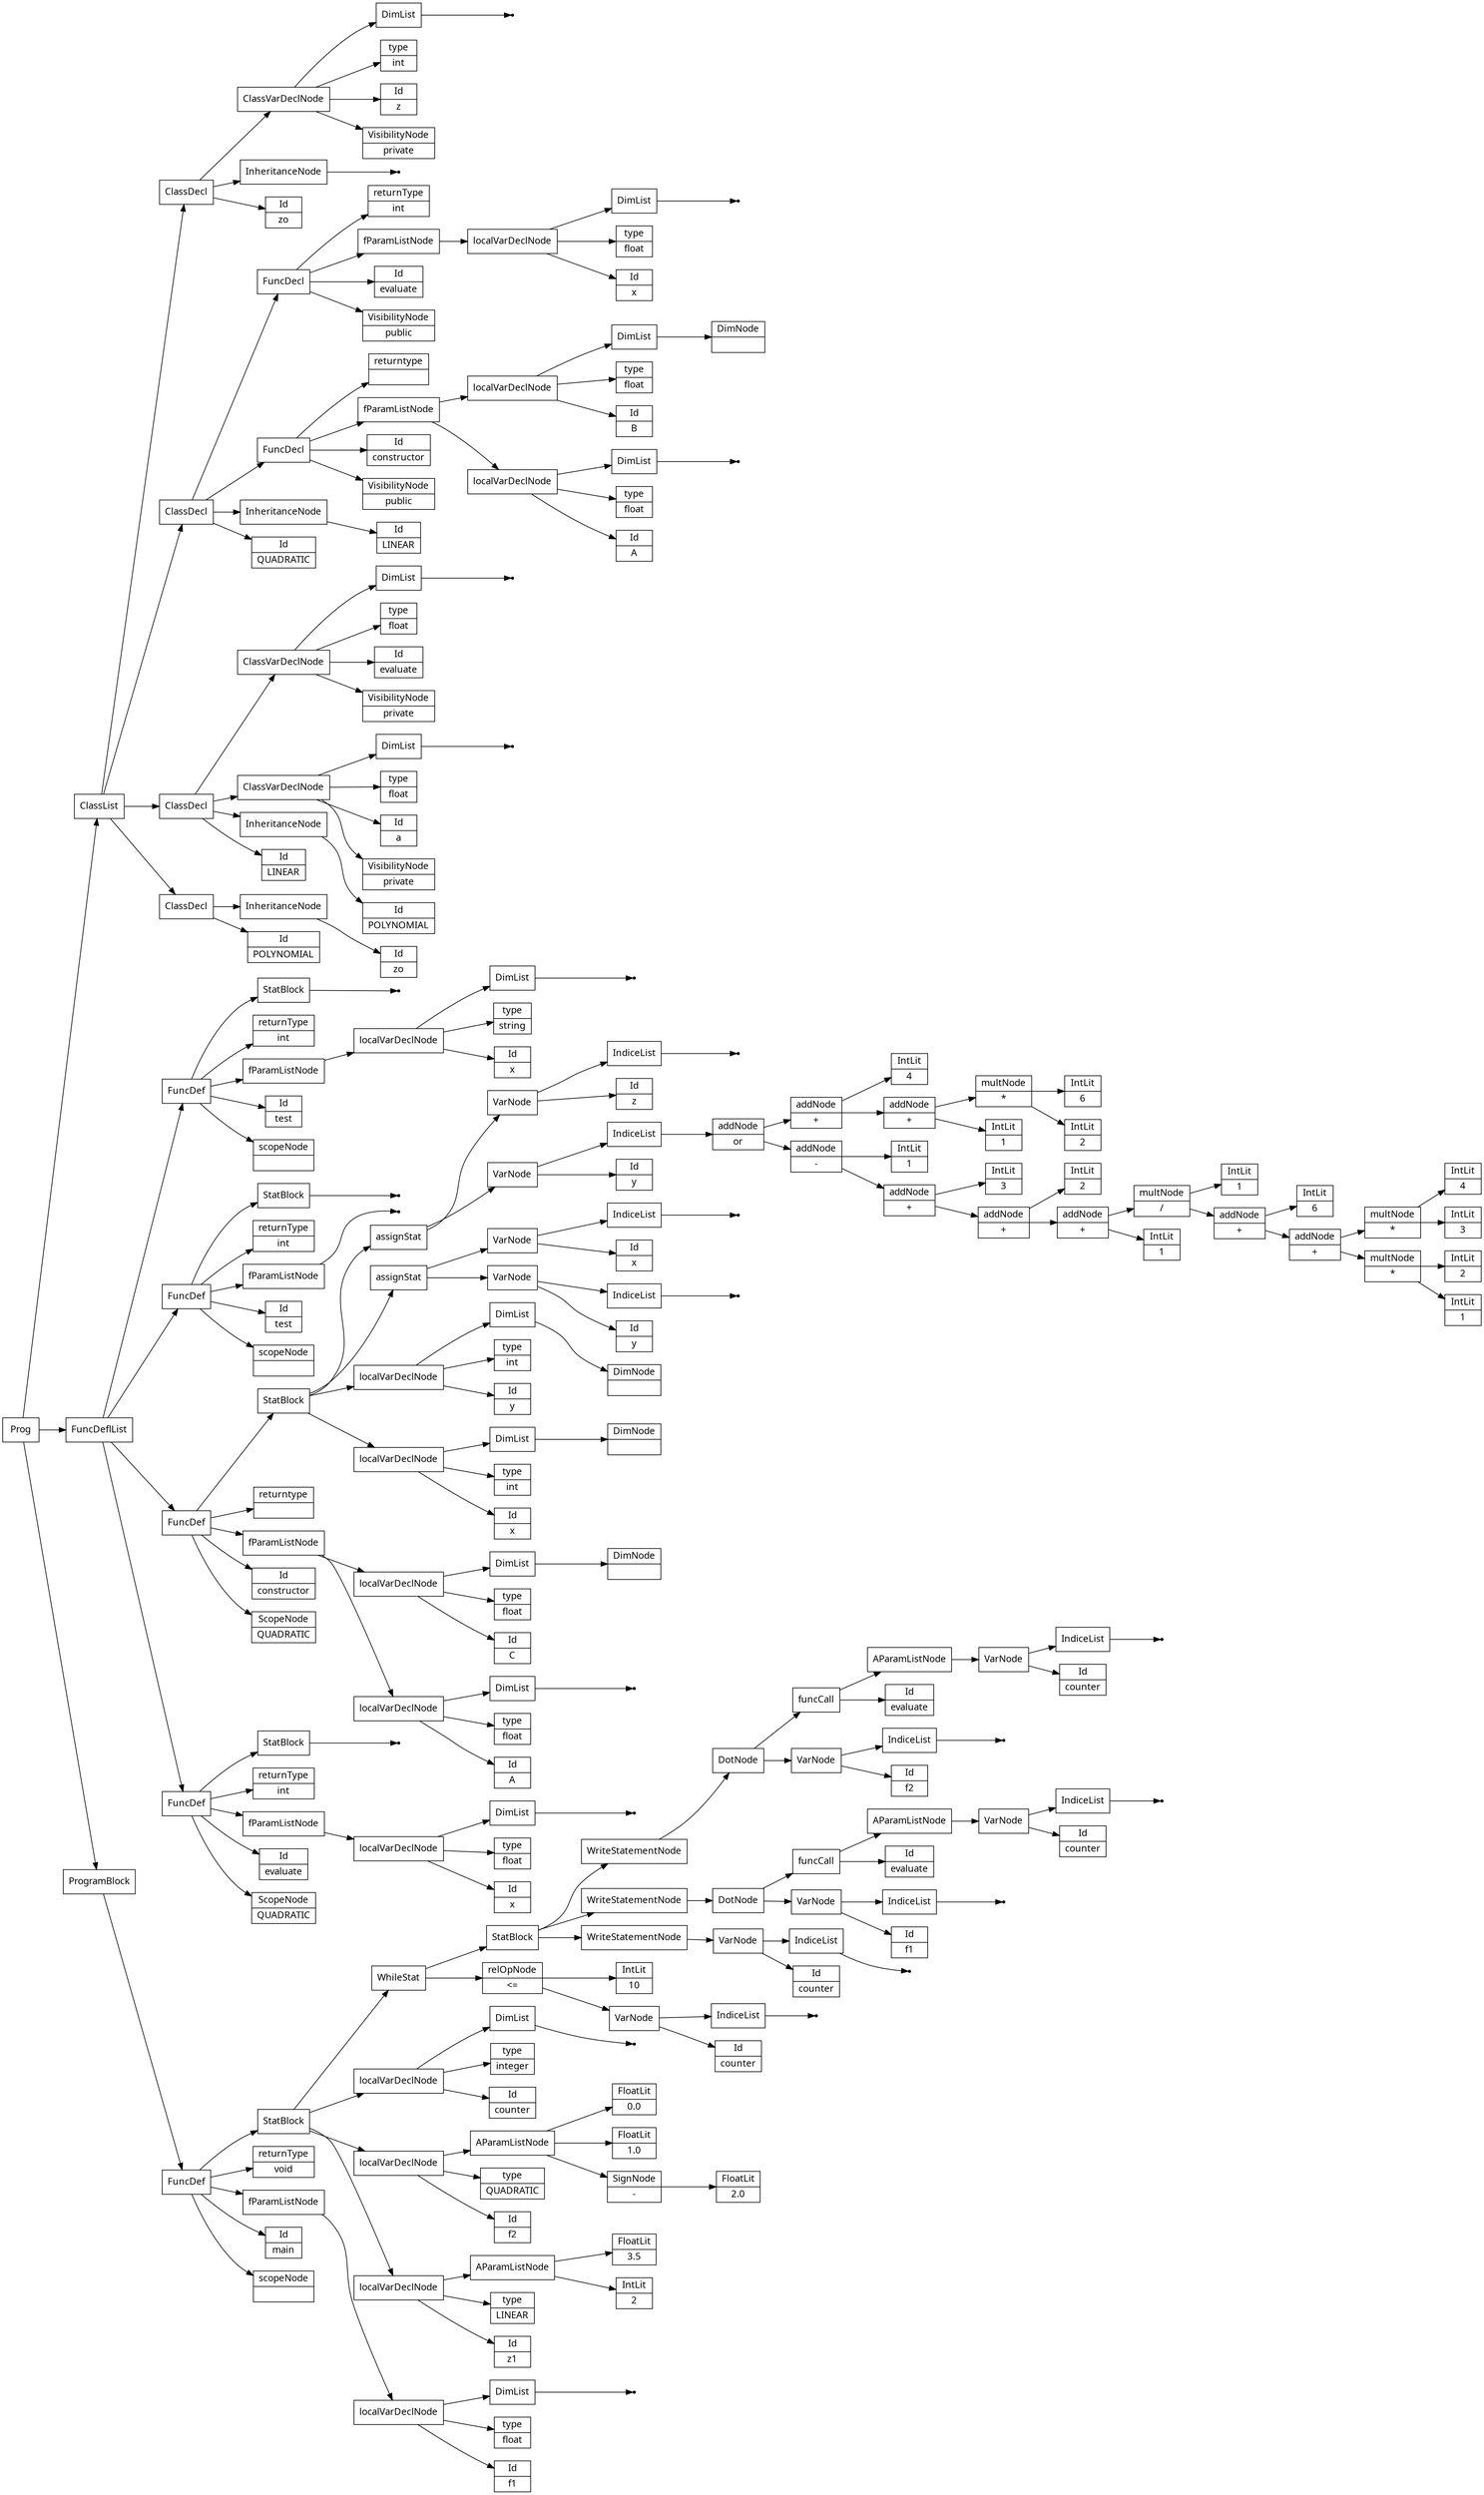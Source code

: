 digraph AST {
node [shape=record];
 node [fontname=Sans];charset="UTF-8" splines=true splines=spline rankdir =LR ordering="out"
0[label="Id|POLYNOMIAL"];
2[label="Id|zo"];
3[label="InheritanceNode"];
3->2;
4[label="ClassDecl"];
4->3;
4->0;
5[label="Id|LINEAR"];
7[label="Id|POLYNOMIAL"];
8[label="InheritanceNode"];
8->7;
9[label="VisibilityNode|private"];
10[label="Id|a"];
11[label="type|float"];
none13[shape="point"];
14[label="DimList"];
14->none13;
15[label="ClassVarDeclNode"];
15->14;
15->11;
15->10;
15->9;
16[label="VisibilityNode|private"];
17[label="Id|evaluate"];
18[label="type|float"];
none20[shape="point"];
21[label="DimList"];
21->none20;
22[label="ClassVarDeclNode"];
22->21;
22->18;
22->17;
22->16;
23[label="ClassDecl"];
23->22;
23->15;
23->8;
23->5;
24[label="Id|QUADRATIC"];
26[label="Id|LINEAR"];
27[label="InheritanceNode"];
27->26;
28[label="VisibilityNode|public"];
29[label="Id|constructor"];
31[label="Id|A"];
32[label="type|float"];
none34[shape="point"];
35[label="DimList"];
35->none34;
36[label="localVarDeclNode"];
36->35;
36->32;
36->31;
37[label="Id|B"];
38[label="type|float"];
40[label="DimNode|"];
41[label="DimList"];
41->40;
42[label="localVarDeclNode"];
42->41;
42->38;
42->37;
43[label="fParamListNode"];
43->42;
43->36;
44[label="returntype| "];
45[label="FuncDecl"];
45->44;
45->43;
45->29;
45->28;
46[label="VisibilityNode|public"];
47[label="Id|evaluate"];
49[label="Id|x"];
50[label="type|float"];
none52[shape="point"];
53[label="DimList"];
53->none52;
54[label="localVarDeclNode"];
54->53;
54->50;
54->49;
55[label="fParamListNode"];
55->54;
56[label="returnType|int"];
57[label="FuncDecl"];
57->56;
57->55;
57->47;
57->46;
58[label="ClassDecl"];
58->57;
58->45;
58->27;
58->24;
59[label="Id|zo"];
none61[shape="point"];
62[label="InheritanceNode"];
62->none61;
63[label="VisibilityNode|private"];
64[label="Id|z"];
65[label="type|int"];
none67[shape="point"];
68[label="DimList"];
68->none67;
69[label="ClassVarDeclNode"];
69->68;
69->65;
69->64;
69->63;
70[label="ClassDecl"];
70->69;
70->62;
70->59;
72[label="Id|evaluate"];
74[label="Id|x"];
75[label="type|float"];
none77[shape="point"];
78[label="DimList"];
78->none77;
79[label="localVarDeclNode"];
79->78;
79->75;
79->74;
80[label="fParamListNode"];
80->79;
81[label="returnType|int"];
none83[shape="point"];
84[label="StatBlock"];
84->none83;
85[label="FuncDef"];
71[label="ScopeNode|QUADRATIC"];
85->84;
85->81;
85->80;
85->72;
85->71;
87[label="Id|constructor"];
89[label="Id|A"];
90[label="type|float"];
none92[shape="point"];
93[label="DimList"];
93->none92;
94[label="localVarDeclNode"];
94->93;
94->90;
94->89;
95[label="Id|C"];
96[label="type|float"];
98[label="DimNode|"];
99[label="DimList"];
99->98;
100[label="localVarDeclNode"];
100->99;
100->96;
100->95;
101[label="fParamListNode"];
101->100;
101->94;
102[label="returntype| "];
104[label="Id|x"];
105[label="type|int"];
107[label="DimNode|"];
108[label="DimList"];
108->107;
109[label="localVarDeclNode"];
109->108;
109->105;
109->104;
110[label="Id|y"];
111[label="type|int"];
113[label="DimNode|"];
114[label="DimList"];
114->113;
115[label="localVarDeclNode"];
115->114;
115->111;
115->110;
116[label="Id|y"];
none118[shape="point"];
119[label="IndiceList"];
119->none118;
120[label="VarNode"];
120->119;
120->116;
121[label="Id|x"];
none123[shape="point"];
124[label="IndiceList"];
124->none123;
125[label="VarNode"];
125->124;
125->121;
126[label="assignStat"];
126->125;
126->120;
127[label="Id|y"];
129[label="IntLit|1"];
130[label="addNode|+"];
131[label="IntLit|1"];
132[label="multNode|*"];
133[label="IntLit|2"];
132->133;
132->131;
134[label="addNode|+"];
135[label="IntLit|3"];
136[label="multNode|*"];
137[label="IntLit|4"];
136->137;
136->135;
134->136;
134->132;
138[label="addNode|+"];
139[label="IntLit|6"];
138->139;
138->134;
140[label="multNode|/"];
141[label="IntLit|1"];
140->141;
140->138;
130->140;
130->129;
142[label="addNode|+"];
143[label="IntLit|2"];
142->143;
142->130;
144[label="addNode|+"];
145[label="IntLit|3"];
144->145;
144->142;
146[label="addNode|-"];
147[label="IntLit|1"];
146->147;
146->144;
148[label="addNode|or"];
149[label="IntLit|1"];
150[label="addNode|+"];
151[label="IntLit|2"];
152[label="multNode|*"];
153[label="IntLit|6"];
152->153;
152->151;
150->152;
150->149;
154[label="addNode|+"];
155[label="IntLit|4"];
154->155;
154->150;
148->154;
148->146;
156[label="IndiceList"];
156->148;
157[label="VarNode"];
157->156;
157->127;
158[label="Id|z"];
none160[shape="point"];
161[label="IndiceList"];
161->none160;
162[label="VarNode"];
162->161;
162->158;
163[label="assignStat"];
163->162;
163->157;
164[label="StatBlock"];
164->163;
164->126;
164->115;
164->109;
165[label="FuncDef"];
86[label="ScopeNode|QUADRATIC"];
165->164;
165->102;
165->101;
165->87;
165->86;
167[label="scopeNode| "];
169[label="Id|f1"];
170[label="type|float"];
none172[shape="point"];
173[label="DimList"];
173->none172;
174[label="localVarDeclNode"];
174->173;
174->170;
174->169;
175[label="fParamListNode"];
175->174;
176[label="returnType|void"];
178[label="Id|z1"];
179[label="type|LINEAR"];
181[label="IntLit|2"];
182[label="FloatLit|3.5"];
183[label="AParamListNode"];
183->182;
183->181;
184[label="localVarDeclNode"];
184->183;
184->179;
184->178;
185[label="Id|f2"];
186[label="type|QUADRATIC"];
188[label="SignNode|-"];
189[label="FloatLit|2.0"];
188->189;
190[label="FloatLit|1.0"];
191[label="FloatLit|0.0"];
192[label="AParamListNode"];
192->191;
192->190;
192->188;
193[label="localVarDeclNode"];
193->192;
193->186;
193->185;
194[label="Id|counter"];
195[label="type|integer"];
none197[shape="point"];
198[label="DimList"];
198->none197;
199[label="localVarDeclNode"];
199->198;
199->195;
199->194;
200[label="Id|counter"];
none202[shape="point"];
203[label="IndiceList"];
203->none202;
204[label="VarNode"];
204->203;
204->200;
205[label="relOpNode|\<="];
206[label="IntLit|10"];
205->206;
205->204;
208[label="Id|counter"];
none210[shape="point"];
211[label="IndiceList"];
211->none210;
212[label="VarNode"];
212->211;
212->208;
213[label="WriteStatementNode"];
213->212;
214[label="Id|f1"];
none216[shape="point"];
217[label="IndiceList"];
217->none216;
218[label="VarNode"];
218->217;
218->214;
219[label="Id|evaluate"];
221[label="Id|counter"];
none223[shape="point"];
224[label="IndiceList"];
224->none223;
225[label="VarNode"];
225->224;
225->221;
226[label="AParamListNode"];
226->225;
227[label="funcCall"];
227->226;
227->219;
228[label="DotNode"];
228->227;
228->218;
229[label="WriteStatementNode"];
229->228;
230[label="Id|f2"];
none232[shape="point"];
233[label="IndiceList"];
233->none232;
234[label="VarNode"];
234->233;
234->230;
235[label="Id|evaluate"];
237[label="Id|counter"];
none239[shape="point"];
240[label="IndiceList"];
240->none239;
241[label="VarNode"];
241->240;
241->237;
242[label="AParamListNode"];
242->241;
243[label="funcCall"];
243->242;
243->235;
244[label="DotNode"];
244->243;
244->234;
245[label="WriteStatementNode"];
245->244;
246[label="StatBlock"];
246->245;
246->229;
246->213;
247[label="WhileStat"];
247->246;
247->205;
248[label="StatBlock"];
248->247;
248->199;
248->193;
248->184;
249[label="FuncDef"];
166[label="Id|main"];
249->248;
249->176;
249->175;
249->166;
249->167;
251[label="scopeNode| "];
none253[shape="point"];
254[label="fParamListNode"];
254->none253;
255[label="returnType|int"];
none257[shape="point"];
258[label="StatBlock"];
258->none257;
259[label="FuncDef"];
250[label="Id|test"];
259->258;
259->255;
259->254;
259->250;
259->251;
261[label="scopeNode| "];
263[label="Id|x"];
264[label="type|string"];
none266[shape="point"];
267[label="DimList"];
267->none266;
268[label="localVarDeclNode"];
268->267;
268->264;
268->263;
269[label="fParamListNode"];
269->268;
270[label="returnType|int"];
none272[shape="point"];
273[label="StatBlock"];
273->none272;
274[label="FuncDef"];
260[label="Id|test"];
274->273;
274->270;
274->269;
274->260;
274->261;
275[label="ClassList"];
276[label="FuncDeflList"];
277[label="Prog"];
278[label="ProgramBlock"];
276->274;
276->259;
278->249;
276->165;
276->85;
275->70;
275->58;
275->23;
275->4;
277->275;
277->276;
277->278;
}